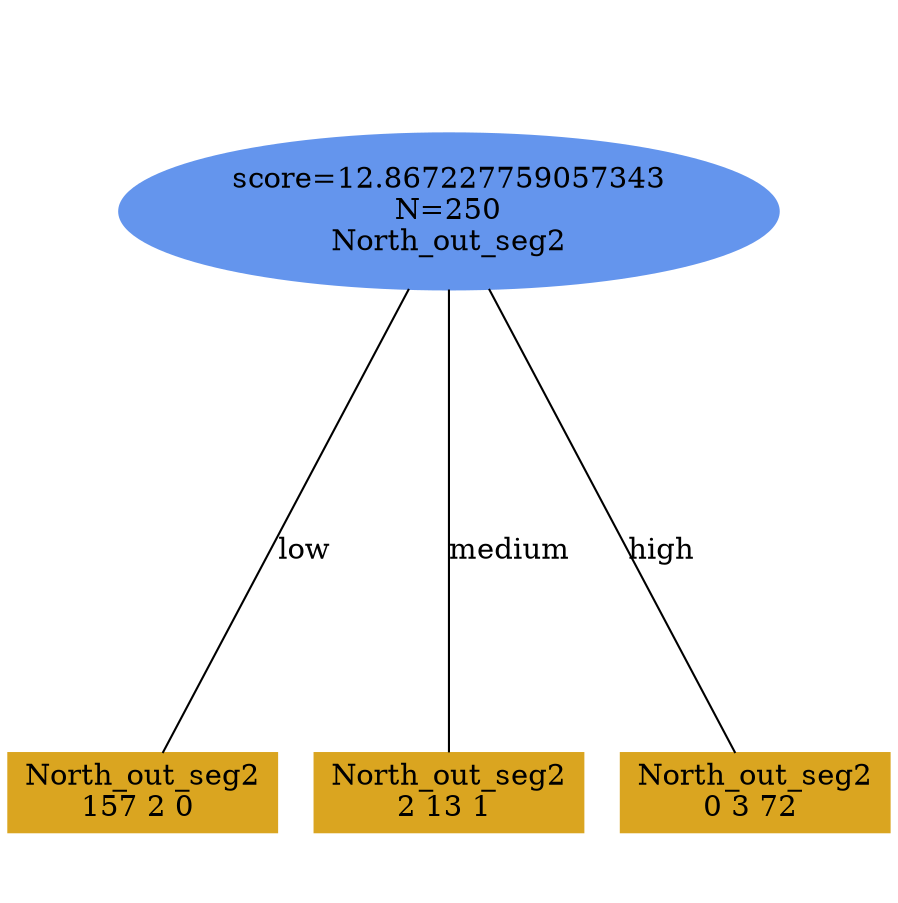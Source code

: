 digraph "DD" {
size = "7.5,10"
ratio=1.0;
center = true;
edge [dir = none];
{ rank = same; node [shape=ellipse, style=filled, color=cornflowerblue];"4930" [label="score=12.867227759057343\nN=250\nNorth_out_seg2"];}
{ rank = same; node [shape=box, style=filled, color=goldenrod];"4931" [label="North_out_seg2\n157 2 0 "];}
{ rank = same; node [shape=box, style=filled, color=goldenrod];"4932" [label="North_out_seg2\n2 13 1 "];}
{ rank = same; node [shape=box, style=filled, color=goldenrod];"4933" [label="North_out_seg2\n0 3 72 "];}
"4930" -> "4931" [label = "low"];
"4930" -> "4932" [label = "medium"];
"4930" -> "4933" [label = "high"];

}